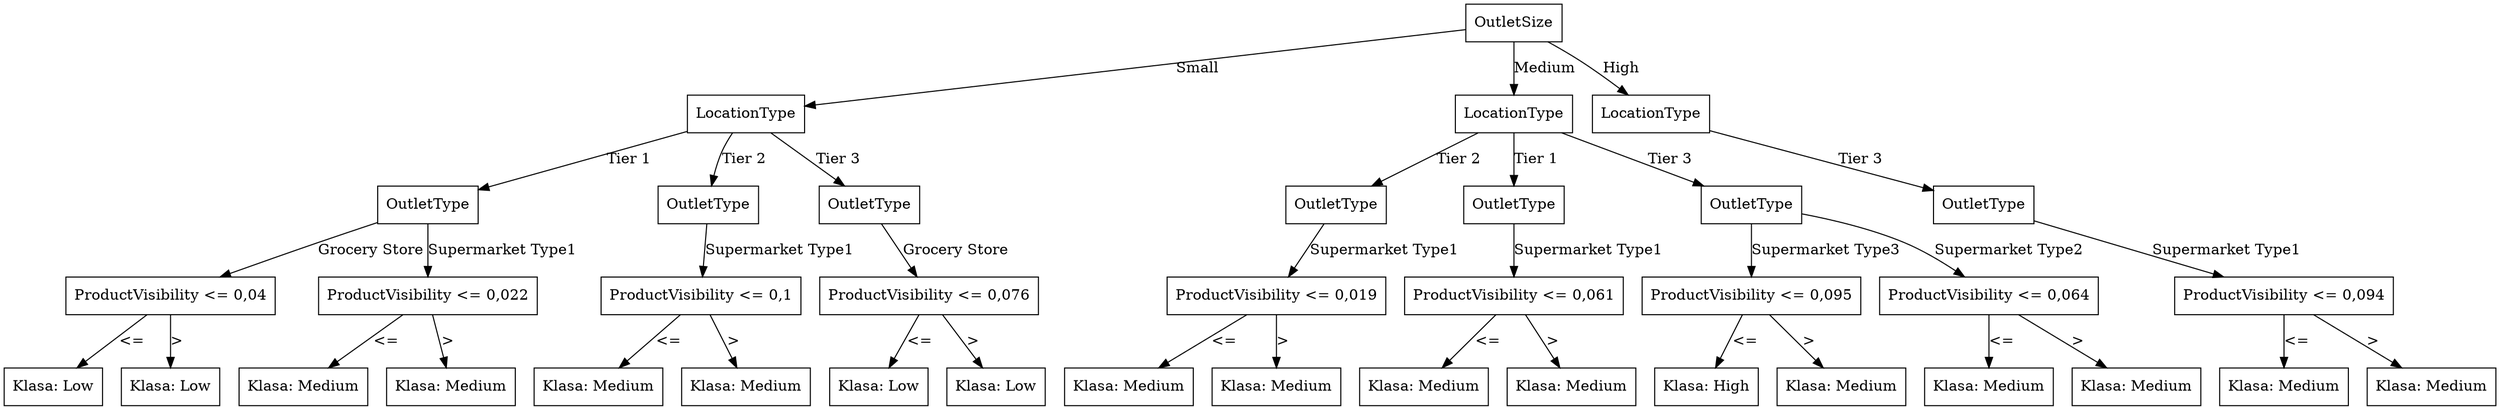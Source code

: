 digraph Forest {
node [shape=box];
node0 [label="OutletSize"];
node0 -> node1 [label="Small"];
node1 [label="LocationType"];
node1 -> node2 [label="Tier 1"];
node2 [label="OutletType"];
node2 -> node3 [label="Grocery Store"];
node3 [label="ProductVisibility <= 0,04"];
node3 -> node4 [label="<="];
node4 [label="Klasa: Low"];
node3 -> node5 [label=">"];
node5 [label="Klasa: Low"];
node2 -> node6 [label="Supermarket Type1"];
node6 [label="ProductVisibility <= 0,022"];
node6 -> node7 [label="<="];
node7 [label="Klasa: Medium"];
node6 -> node8 [label=">"];
node8 [label="Klasa: Medium"];
node1 -> node9 [label="Tier 2"];
node9 [label="OutletType"];
node9 -> node10 [label="Supermarket Type1"];
node10 [label="ProductVisibility <= 0,1"];
node10 -> node11 [label="<="];
node11 [label="Klasa: Medium"];
node10 -> node12 [label=">"];
node12 [label="Klasa: Medium"];
node1 -> node13 [label="Tier 3"];
node13 [label="OutletType"];
node13 -> node14 [label="Grocery Store"];
node14 [label="ProductVisibility <= 0,076"];
node14 -> node15 [label="<="];
node15 [label="Klasa: Low"];
node14 -> node16 [label=">"];
node16 [label="Klasa: Low"];
node0 -> node17 [label="Medium"];
node17 [label="LocationType"];
node17 -> node18 [label="Tier 2"];
node18 [label="OutletType"];
node18 -> node19 [label="Supermarket Type1"];
node19 [label="ProductVisibility <= 0,019"];
node19 -> node20 [label="<="];
node20 [label="Klasa: Medium"];
node19 -> node21 [label=">"];
node21 [label="Klasa: Medium"];
node17 -> node22 [label="Tier 1"];
node22 [label="OutletType"];
node22 -> node23 [label="Supermarket Type1"];
node23 [label="ProductVisibility <= 0,061"];
node23 -> node24 [label="<="];
node24 [label="Klasa: Medium"];
node23 -> node25 [label=">"];
node25 [label="Klasa: Medium"];
node17 -> node26 [label="Tier 3"];
node26 [label="OutletType"];
node26 -> node27 [label="Supermarket Type3"];
node27 [label="ProductVisibility <= 0,095"];
node27 -> node28 [label="<="];
node28 [label="Klasa: High"];
node27 -> node29 [label=">"];
node29 [label="Klasa: Medium"];
node26 -> node30 [label="Supermarket Type2"];
node30 [label="ProductVisibility <= 0,064"];
node30 -> node31 [label="<="];
node31 [label="Klasa: Medium"];
node30 -> node32 [label=">"];
node32 [label="Klasa: Medium"];
node0 -> node33 [label="High"];
node33 [label="LocationType"];
node33 -> node34 [label="Tier 3"];
node34 [label="OutletType"];
node34 -> node35 [label="Supermarket Type1"];
node35 [label="ProductVisibility <= 0,094"];
node35 -> node36 [label="<="];
node36 [label="Klasa: Medium"];
node35 -> node37 [label=">"];
node37 [label="Klasa: Medium"];
}

